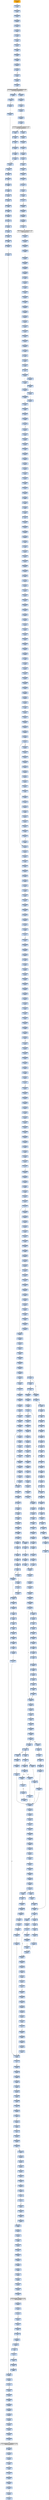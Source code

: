 strict digraph G {
	graph [bgcolor=transparent,
		name=G
	];
	node [color=lightsteelblue,
		fillcolor=lightsteelblue,
		shape=rectangle,
		style=filled
	];
	"0x004aaa7e"	[label="0x004aaa7e
popl"];
	"0x004aaa7f"	[label="0x004aaa7f
movl"];
	"0x004aaa7e" -> "0x004aaa7f"	[color="#000000"];
	"0x004aab6a"	[label="0x004aab6a
movl"];
	"0x004aab6c"	[label="0x004aab6c
pushl"];
	"0x004aab6a" -> "0x004aab6c"	[color="#000000"];
	"0x004aa008"	[label="0x004aa008
jmp"];
	"0x004aa00e"	[label="0x004aa00e
call"];
	"0x004aa008" -> "0x004aa00e"	[color="#000000"];
	"0x004aae90"	[label="0x004aae90
call"];
	"0x004aa9b0"	[label="0x004aa9b0
pushl"];
	"0x004aae90" -> "0x004aa9b0"	[color="#000000"];
	"0x004aa88c"	[label="0x004aa88c
xorl"];
	"0x004aa88e"	[label="0x004aa88e
movl"];
	"0x004aa88c" -> "0x004aa88e"	[color="#000000"];
	"0x004aae29"	[label="0x004aae29
jb"];
	"0x004aae9c"	[label="0x004aae9c
cmpl"];
	"0x004aae29" -> "0x004aae9c"	[color="#000000",
		label=T];
	"0x004aae2b"	[label="0x004aae2b
movl"];
	"0x004aae29" -> "0x004aae2b"	[color="#000000",
		label=F];
	"0x004aab0d"	[label="0x004aab0d
movl"];
	"0x004aab0f"	[label="0x004aab0f
leal"];
	"0x004aab0d" -> "0x004aab0f"	[color="#000000"];
	"0x004aaeb2"	[label="0x004aaeb2
movl"];
	"0x004aaeb5"	[label="0x004aaeb5
movl"];
	"0x004aaeb2" -> "0x004aaeb5"	[color="#000000"];
	"0x004aab76"	[label="0x004aab76
call"];
	"0x004aa7a4"	[label="0x004aa7a4
pushl"];
	"0x004aab76" -> "0x004aa7a4"	[color="#000000"];
	"0x004aa93d"	[label="0x004aa93d
jge"];
	"0x004aa943"	[label="0x004aa943
cmpl"];
	"0x004aa93d" -> "0x004aa943"	[color="#000000",
		label=F];
	"0x004aa806"	[label="0x004aa806
popl"];
	"0x004aa807"	[label="0x004aa807
movl"];
	"0x004aa806" -> "0x004aa807"	[color="#000000"];
	"0x004aaa58"	[label="0x004aaa58
movl"];
	"0x004aaa5a"	[label="0x004aaa5a
movl"];
	"0x004aaa58" -> "0x004aaa5a"	[color="#000000"];
	"0x004aa7ad"	[label="0x004aa7ad
pushl"];
	"0x004aa7ae"	[label="0x004aa7ae
cmpl"];
	"0x004aa7ad" -> "0x004aa7ae"	[color="#000000"];
	"0x004aa7be"	[label="0x004aa7be
movb"];
	"0x004aa7c2"	[label="0x004aa7c2
movl"];
	"0x004aa7be" -> "0x004aa7c2"	[color="#000000"];
	"0x004aae31"	[label="0x004aae31
cmpl"];
	"0x004aae34"	[label="0x004aae34
jb"];
	"0x004aae31" -> "0x004aae34"	[color="#000000"];
	"0x004aaed1"	[label="0x004aaed1
jae"];
	"0x004aaed3"	[label="0x004aaed3
movl"];
	"0x004aaed1" -> "0x004aaed3"	[color="#000000",
		label=F];
	"0x004aaec6"	[label="0x004aaec6
movl"];
	"0x004aaec8"	[label="0x004aaec8
cmpl"];
	"0x004aaec6" -> "0x004aaec8"	[color="#000000"];
	GETMODULEHANDLEA_KERNEL32_DLL	[color=lightgrey,
		fillcolor=lightgrey,
		label="GETMODULEHANDLEA_KERNEL32_DLL
GETMODULEHANDLEA"];
	"0x004aa287"	[label="0x004aa287
testl"];
	GETMODULEHANDLEA_KERNEL32_DLL -> "0x004aa287"	[color="#000000"];
	"0x004aa042"	[label="0x004aa042
movl"];
	GETMODULEHANDLEA_KERNEL32_DLL -> "0x004aa042"	[color="#000000"];
	"0x004aa153"	[label="0x004aa153
popl"];
	"0x004aa154"	[label="0x004aa154
popl"];
	"0x004aa153" -> "0x004aa154"	[color="#000000"];
	"0x004aa189"	[label="0x004aa189
call"];
	VIRTUALFREE_KERNEL32_DLL	[color=lightgrey,
		fillcolor=lightgrey,
		label="VIRTUALFREE_KERNEL32_DLL
VIRTUALFREE"];
	"0x004aa189" -> VIRTUALFREE_KERNEL32_DLL	[color="#000000"];
	"0x004aaf2b"	[label="0x004aaf2b
movl"];
	"0x004aaf31"	[label="0x004aaf31
movl"];
	"0x004aaf2b" -> "0x004aaf31"	[color="#000000"];
	"0x004aaeee"	[label="0x004aaeee
andl"];
	"0x004aaef3"	[label="0x004aaef3
shrl"];
	"0x004aaeee" -> "0x004aaef3"	[color="#000000"];
	"0x004aa8d5"	[label="0x004aa8d5
movl"];
	"0x004aa8d8"	[label="0x004aa8d8
movl"];
	"0x004aa8d5" -> "0x004aa8d8"	[color="#000000"];
	"0x004aae20"	[label="0x004aae20
testb"];
	"0x004aae22"	[label="0x004aae22
movl"];
	"0x004aae20" -> "0x004aae22"	[color="#000000"];
	"0x004aaa27"	[label="0x004aaa27
addl"];
	"0x004aaa2a"	[label="0x004aaa2a
jmp"];
	"0x004aaa27" -> "0x004aaa2a"	[color="#000000"];
	"0x004aaf7e"	[label="0x004aaf7e
movl"];
	"0x004aaf80"	[label="0x004aaf80
popl"];
	"0x004aaf7e" -> "0x004aaf80"	[color="#000000"];
	"0x004aaf4e"	[label="0x004aaf4e
movb"];
	"0x004aaf51"	[label="0x004aaf51
movl"];
	"0x004aaf4e" -> "0x004aaf51"	[color="#000000"];
	"0x004aa71a"	[label="0x004aa71a
jne"];
	"0x004aa726"	[label="0x004aa726
movl"];
	"0x004aa71a" -> "0x004aa726"	[color="#000000",
		label=T];
	"0x004aa92e"	[label="0x004aa92e
cmpl"];
	"0x004aa931"	[label="0x004aa931
movl"];
	"0x004aa92e" -> "0x004aa931"	[color="#000000"];
	"0x004aa87e"	[label="0x004aa87e
movl"];
	"0x004aa882"	[label="0x004aa882
movl"];
	"0x004aa87e" -> "0x004aa882"	[color="#000000"];
	"0x004aa111"	[label="0x004aa111
pushl"];
	"0x004aa112"	[label="0x004aa112
movl"];
	"0x004aa111" -> "0x004aa112"	[color="#000000"];
	"0x004aad32"	[label="0x004aad32
jae"];
	"0x004aad34"	[label="0x004aad34
movl"];
	"0x004aad32" -> "0x004aad34"	[color="#000000",
		label=F];
	"0x004aaccd"	[label="0x004aaccd
movb"];
	"0x004aacd4"	[label="0x004aacd4
movl"];
	"0x004aaccd" -> "0x004aacd4"	[color="#000000"];
	VIRTUALPROTECT_KERNEL32_DLL	[color=lightgrey,
		fillcolor=lightgrey,
		label="VIRTUALPROTECT_KERNEL32_DLL
VIRTUALPROTECT"];
	"0x004aa3ff"	[label="0x004aa3ff
popl"];
	VIRTUALPROTECT_KERNEL32_DLL -> "0x004aa3ff"	[color="#000000"];
	"0x004aae26"	[label="0x004aae26
cmpl"];
	"0x004aae26" -> "0x004aae29"	[color="#000000"];
	"0x004aab74"	[label="0x004aab74
movl"];
	"0x004aab74" -> "0x004aab76"	[color="#000000"];
	"0x004aaf16"	[label="0x004aaf16
movl"];
	"0x004aaf1c"	[label="0x004aaf1c
movl"];
	"0x004aaf16" -> "0x004aaf1c"	[color="#000000"];
	"0x004aaca5"	[label="0x004aaca5
jne"];
	"0x004aacb2"	[label="0x004aacb2
movb"];
	"0x004aaca5" -> "0x004aacb2"	[color="#000000",
		label=T];
	"0x004aa0f7"	[label="0x004aa0f7
pushl"];
	"0x004aa0fa"	[label="0x004aa0fa
pushl"];
	"0x004aa0f7" -> "0x004aa0fa"	[color="#000000"];
	"0x004aabac"	[label="0x004aabac
pushl"];
	"0x004aabad"	[label="0x004aabad
movl"];
	"0x004aabac" -> "0x004aabad"	[color="#000000"];
	"0x004aad36"	[label="0x004aad36
movb"];
	"0x004aad34" -> "0x004aad36"	[color="#000000"];
	"0x004aa9c7"	[label="0x004aa9c7
movl"];
	"0x004aa9c9"	[label="0x004aa9c9
movl"];
	"0x004aa9c7" -> "0x004aa9c9"	[color="#000000"];
	"0x004aa949"	[label="0x004aa949
je"];
	"0x004aa95a"	[label="0x004aa95a
movl"];
	"0x004aa949" -> "0x004aa95a"	[color="#000000",
		label=T];
	"0x004aa39e"	[label="0x004aa39e
call"];
	"0x004aa39e" -> VIRTUALPROTECT_KERNEL32_DLL	[color="#000000"];
	"0x004aaf57"	[label="0x004aaf57
movl"];
	"0x004aaf5b"	[label="0x004aaf5b
addl"];
	"0x004aaf57" -> "0x004aaf5b"	[color="#000000"];
	"0x004aa289"	[label="0x004aa289
jne"];
	"0x004aa287" -> "0x004aa289"	[color="#000000"];
	"0x004aae1f"	[label="0x004aae1f
popl"];
	"0x004aae1f" -> "0x004aae20"	[color="#000000"];
	"0x004aaaf8"	[label="0x004aaaf8
popl"];
	"0x004aaaf9"	[label="0x004aaaf9
addl"];
	"0x004aaaf8" -> "0x004aaaf9"	[color="#000000"];
	"0x004aa169"	[label="0x004aa169
movl"];
	"0x004aa16f"	[label="0x004aa16f
sarl"];
	"0x004aa169" -> "0x004aa16f"	[color="#000000"];
	"0x004aa7d9"	[label="0x004aa7d9
addl"];
	"0x004aa7db"	[label="0x004aa7db
movl"];
	"0x004aa7d9" -> "0x004aa7db"	[color="#000000"];
	"0x004aa1a8"	[label="0x004aa1a8
movl"];
	VIRTUALFREE_KERNEL32_DLL -> "0x004aa1a8"	[color="#000000"];
	"0x004aa056"	[label="0x004aa056
movb"];
	"0x004aa058"	[label="0x004aa058
scasb"];
	"0x004aa056" -> "0x004aa058"	[color="#000000"];
	"0x004aa04d"	[label="0x004aa04d
pushl"];
	"0x004aa04e"	[label="0x004aa04e
pushl"];
	"0x004aa04d" -> "0x004aa04e"	[color="#000000"];
	"0x004aaa83"	[label="0x004aaa83
ret"];
	"0x004aad2d"	[label="0x004aad2d
cmpl"];
	"0x004aaa83" -> "0x004aad2d"	[color="#000000"];
	"0x004aae95"	[label="0x004aae95
addl"];
	"0x004aaa83" -> "0x004aae95"	[color="#000000"];
	"0x004aa7b4"	[label="0x004aa7b4
movl"];
	"0x004aa7b9"	[label="0x004aa7b9
movl"];
	"0x004aa7b4" -> "0x004aa7b9"	[color="#000000"];
	"0x004aa2f0"	[label="0x004aa2f0
popl"];
	"0x004aa2f1"	[label="0x004aa2f1
jne"];
	"0x004aa2f0" -> "0x004aa2f1"	[color="#000000"];
	"0x004aaa05"	[label="0x004aaa05
cmpl"];
	"0x004aaa07"	[label="0x004aaa07
jae"];
	"0x004aaa05" -> "0x004aaa07"	[color="#000000"];
	"0x004aaf83"	[label="0x004aaf83
movb"];
	"0x004aaf85"	[label="0x004aaf85
popl"];
	"0x004aaf83" -> "0x004aaf85"	[color="#000000"];
	"0x004aae36"	[label="0x004aae36
movl"];
	"0x004aae34" -> "0x004aae36"	[color="#000000",
		label=F];
	"0x004aae67"	[label="0x004aae67
movl"];
	"0x004aae34" -> "0x004aae67"	[color="#000000",
		label=T];
	"0x004aaee4"	[label="0x004aaee4
movl"];
	"0x004aaee9"	[label="0x004aaee9
movl"];
	"0x004aaee4" -> "0x004aaee9"	[color="#000000"];
	"0x004aaf86"	[label="0x004aaf86
addl"];
	"0x004aaf89"	[label="0x004aaf89
ret"];
	"0x004aaf86" -> "0x004aaf89"	[color="#000000"];
	"0x004aae9a"	[label="0x004aae9a
jmp"];
	"0x004aaef7"	[label="0x004aaef7
cmpl"];
	"0x004aae9a" -> "0x004aaef7"	[color="#000000"];
	"0x004aa907"	[label="0x004aa907
movw"];
	"0x004aa90a"	[label="0x004aa90a
shrl"];
	"0x004aa907" -> "0x004aa90a"	[color="#000000"];
	"0x004aa2aa"	[label="0x004aa2aa
testl"];
	"0x004aa2ac"	[label="0x004aa2ac
jne"];
	"0x004aa2aa" -> "0x004aa2ac"	[color="#000000"];
	"0x004aaa6c"	[label="0x004aaa6c
subl"];
	"0x004aaa6e"	[label="0x004aaa6e
popl"];
	"0x004aaa6c" -> "0x004aaa6e"	[color="#000000"];
	"0x004aa9a6"	[label="0x004aa9a6
popl"];
	"0x004aa9a7"	[label="0x004aa9a7
addl"];
	"0x004aa9a6" -> "0x004aa9a7"	[color="#000000"];
	"0x004aaa2c"	[label="0x004aaa2c
cmpl"];
	"0x004aaa2f"	[label="0x004aaa2f
jae"];
	"0x004aaa2c" -> "0x004aaa2f"	[color="#000000"];
	"0x004aacda"	[label="0x004aacda
leal"];
	"0x004aacde"	[label="0x004aacde
movl"];
	"0x004aacda" -> "0x004aacde"	[color="#000000"];
	"0x004aa0eb"	[label="0x004aa0eb
addl"];
	"0x004aa0f1"	[label="0x004aa0f1
pushl"];
	"0x004aa0eb" -> "0x004aa0f1"	[color="#000000"];
	"0x004aaa84"	[label="0x004aaa84
pushl"];
	"0x004aaa85"	[label="0x004aaa85
pushl"];
	"0x004aaa84" -> "0x004aaa85"	[color="#000000"];
	"0x004aa83f"	[label="0x004aa83f
pushl"];
	"0x004aa840"	[label="0x004aa840
movl"];
	"0x004aa83f" -> "0x004aa840"	[color="#000000"];
	"0x004aa9b3"	[label="0x004aa9b3
movl"];
	"0x004aa9b5"	[label="0x004aa9b5
pushl"];
	"0x004aa9b3" -> "0x004aa9b5"	[color="#000000"];
	"0x004aa04f"	[label="0x004aa04f
call"];
	GETPROCADDRESS_KERNEL32_DLL	[color=lightgrey,
		fillcolor=lightgrey,
		label="GETPROCADDRESS_KERNEL32_DLL
GETPROCADDRESS"];
	"0x004aa04f" -> GETPROCADDRESS_KERNEL32_DLL	[color="#000000"];
	"0x004aa8a9"	[label="0x004aa8a9
shll"];
	"0x004aa8ab"	[label="0x004aa8ab
addl"];
	"0x004aa8a9" -> "0x004aa8ab"	[color="#000000"];
	"0x004aa8a5"	[label="0x004aa8a5
movl"];
	"0x004aa8a5" -> "0x004aa8a9"	[color="#000000"];
	"0x004aa15f"	[label="0x004aa15f
movl"];
	"0x004aa161"	[label="0x004aa161
movl"];
	"0x004aa15f" -> "0x004aa161"	[color="#000000"];
	"0x004aaea2"	[label="0x004aaea2
movl"];
	"0x004aaea5"	[label="0x004aaea5
movl"];
	"0x004aaea2" -> "0x004aaea5"	[color="#000000"];
	"0x004aa8c1"	[label="0x004aa8c1
movl"];
	"0x004aa8c4"	[label="0x004aa8c4
movl"];
	"0x004aa8c1" -> "0x004aa8c4"	[color="#000000"];
	"0x004aa82c"	[label="0x004aa82c
addl"];
	"0x004aa831"	[label="0x004aa831
ret"];
	"0x004aa82c" -> "0x004aa831"	[color="#000000"];
	"0x004aa406"	[label="0x004aa406
addl"];
	"0x004aa40c"	[label="0x004aa40c
popl"];
	"0x004aa406" -> "0x004aa40c"	[color="#000000"];
	"0x004aa9cc"	[label="0x004aa9cc
movl"];
	"0x004aa9c9" -> "0x004aa9cc"	[color="#000000"];
	"0x004aaf43"	[label="0x004aaf43
movl"];
	"0x004aaf45"	[label="0x004aaf45
jae"];
	"0x004aaf43" -> "0x004aaf45"	[color="#000000"];
	"0x004aaf49"	[label="0x004aaf49
subl"];
	"0x004aaf4b"	[label="0x004aaf4b
incl"];
	"0x004aaf49" -> "0x004aaf4b"	[color="#000000"];
	"0x004aa152"	[label="0x004aa152
popl"];
	"0x004aa152" -> "0x004aa153"	[color="#000000"];
	"0x004aa9db"	[label="0x004aa9db
movl"];
	"0x004aa9de"	[label="0x004aa9de
addl"];
	"0x004aa9db" -> "0x004aa9de"	[color="#000000"];
	"0x004aa163"	[label="0x004aa163
addl"];
	"0x004aa161" -> "0x004aa163"	[color="#000000"];
	"0x004aa014"	[label="0x004aa014
popl"];
	"0x004aa015"	[label="0x004aa015
movl"];
	"0x004aa014" -> "0x004aa015"	[color="#000000"];
	"0x004aaea0"	[label="0x004aaea0
jb"];
	"0x004aae9c" -> "0x004aaea0"	[color="#000000"];
	"0x004aa80f"	[label="0x004aa80f
movl"];
	"0x004aa813"	[label="0x004aa813
movl"];
	"0x004aa80f" -> "0x004aa813"	[color="#000000"];
	"0x004aaa86"	[label="0x004aaa86
pushl"];
	"0x004aaa87"	[label="0x004aaa87
movl"];
	"0x004aaa86" -> "0x004aaa87"	[color="#000000"];
	"0x004aa7a8"	[label="0x004aa7a8
movl"];
	"0x004aa7a8" -> "0x004aa7ad"	[color="#000000"];
	"0x004aae65"	[label="0x004aae65
jae"];
	"0x004aae65" -> "0x004aae67"	[color="#000000",
		label=F];
	"0x004aae39"	[label="0x004aae39
movl"];
	"0x004aae3c"	[label="0x004aae3c
shll"];
	"0x004aae39" -> "0x004aae3c"	[color="#000000"];
	"0x004aa872"	[label="0x004aa872
incl"];
	"0x004aa873"	[label="0x004aa873
cmpl"];
	"0x004aa872" -> "0x004aa873"	[color="#000000"];
	"0x004aa89a"	[label="0x004aa89a
movl"];
	"0x004aa89e"	[label="0x004aa89e
leal"];
	"0x004aa89a" -> "0x004aa89e"	[color="#000000"];
	"0x004aa7a7"	[label="0x004aa7a7
pushl"];
	"0x004aa7a7" -> "0x004aa7a8"	[color="#000000"];
	"0x004aa1c6"	[label="0x004aa1c6
subl"];
	"0x004aa1c8"	[label="0x004aa1c8
je"];
	"0x004aa1c6" -> "0x004aa1c8"	[color="#000000"];
	"0x004aa2ee"	[label="0x004aa2ee
testl"];
	"0x004aa2ee" -> "0x004aa2f0"	[color="#000000"];
	"0x004aab9c"	[label="0x004aab9c
incl"];
	"0x004aab9d"	[label="0x004aab9d
cmpl"];
	"0x004aab9c" -> "0x004aab9d"	[color="#000000"];
	"0x004aa97a"	[label="0x004aa97a
andl"];
	"0x004aa97f"	[label="0x004aa97f
movl"];
	"0x004aa97a" -> "0x004aa97f"	[color="#000000"];
	"0x004aab0c"	[label="0x004aab0c
pushl"];
	"0x004aab0c" -> "0x004aab0d"	[color="#000000"];
	"0x004aa7ee"	[label="0x004aa7ee
movl"];
	"0x004aa7f2"	[label="0x004aa7f2
subl"];
	"0x004aa7ee" -> "0x004aa7f2"	[color="#000000"];
	"0x004aa935"	[label="0x004aa935
movl"];
	"0x004aa931" -> "0x004aa935"	[color="#000000"];
	"0x004aa01a"	[label="0x004aa01a
addl"];
	"0x004aa015" -> "0x004aa01a"	[color="#000000"];
	"0x004aa367"	[label="0x004aa367
addl"];
	"0x004aa36e"	[label="0x004aa36e
jmp"];
	"0x004aa367" -> "0x004aa36e"	[color="#000000"];
	"0x004aa994"	[label="0x004aa994
movl"];
	"0x004aa996"	[label="0x004aa996
movl"];
	"0x004aa994" -> "0x004aa996"	[color="#000000"];
	"0x004aa7a5"	[label="0x004aa7a5
movl"];
	"0x004aa7a4" -> "0x004aa7a5"	[color="#000000"];
	"0x004aae78"	[label="0x004aae78
movl"];
	"0x004aae7d"	[label="0x004aae7d
movl"];
	"0x004aae78" -> "0x004aae7d"	[color="#000000"];
	"0x004aa904"	[label="0x004aa904
shll"];
	"0x004aa904" -> "0x004aa907"	[color="#000000"];
	"0x004aa0b2"	[label="0x004aa0b2
pushl"];
	"0x004aa0b7"	[label="0x004aa0b7
pushl"];
	"0x004aa0b2" -> "0x004aa0b7"	[color="#000000"];
	"0x004aa7ce"	[label="0x004aa7ce
andl"];
	"0x004aa7d4"	[label="0x004aa7d4
orl"];
	"0x004aa7ce" -> "0x004aa7d4"	[color="#000000"];
	"0x004aa095"	[label="0x004aa095
je"];
	"0x004aa0a1"	[label="0x004aa0a1
leal"];
	"0x004aa095" -> "0x004aa0a1"	[color="#000000",
		label=T];
	"0x004aa9e1"	[label="0x004aa9e1
movl"];
	"0x004aa9de" -> "0x004aa9e1"	[color="#000000"];
	"0x004aaecb"	[label="0x004aaecb
movl"];
	"0x004aaece"	[label="0x004aaece
movl"];
	"0x004aaecb" -> "0x004aaece"	[color="#000000"];
	"0x004aacea"	[label="0x004aacea
popl"];
	"0x004aaceb"	[label="0x004aaceb
addl"];
	"0x004aacea" -> "0x004aaceb"	[color="#000000"];
	"0x004aaa44"	[label="0x004aaa44
cmpl"];
	"0x004aaa47"	[label="0x004aaa47
jae"];
	"0x004aaa44" -> "0x004aaa47"	[color="#000000"];
	"0x004aab59"	[label="0x004aab59
stosb"];
	"0x004aab5a"	[label="0x004aab5a
call"];
	"0x004aab59" -> "0x004aab5a"	[color="#000000"];
	"0x004aa176"	[label="0x004aa176
andl"];
	"0x004aa179"	[label="0x004aa179
repz"];
	"0x004aa176" -> "0x004aa179"	[color="#000000"];
	"0x004aaab5"	[label="0x004aaab5
movl"];
	"0x004aaab9"	[label="0x004aaab9
leal"];
	"0x004aaab5" -> "0x004aaab9"	[color="#000000"];
	"0x004aaeae"	[label="0x004aaeae
movb"];
	"0x004aaeae" -> "0x004aaeb2"	[color="#000000"];
	"0x004aaa75"	[label="0x004aaa75
addl"];
	"0x004aaa77"	[label="0x004aaa77
movl"];
	"0x004aaa75" -> "0x004aaa77"	[color="#000000"];
	"0x004aa7de"	[label="0x004aa7de
movl"];
	"0x004aa7db" -> "0x004aa7de"	[color="#000000"];
	"0x004aace5"	[label="0x004aace5
popl"];
	"0x004aace6"	[label="0x004aace6
popl"];
	"0x004aace5" -> "0x004aace6"	[color="#000000"];
	"0x004aaa2a" -> "0x004aaa58"	[color="#000000"];
	"0x004aab06"	[label="0x004aab06
movl"];
	"0x004aab08"	[label="0x004aab08
movl"];
	"0x004aab06" -> "0x004aab08"	[color="#000000"];
	"0x004aa885"	[label="0x004aa885
movl"];
	"0x004aa882" -> "0x004aa885"	[color="#000000"];
	"0x004aa375"	[label="0x004aa375
movl"];
	"0x004aa378"	[label="0x004aa378
movl"];
	"0x004aa375" -> "0x004aa378"	[color="#000000"];
	"0x004aa7e5"	[label="0x004aa7e5
jae"];
	"0x004aa7e7"	[label="0x004aa7e7
popl"];
	"0x004aa7e5" -> "0x004aa7e7"	[color="#000000",
		label=F];
	"0x004aab08" -> "0x004aab0c"	[color="#000000"];
	"0x004aa10e"	[label="0x004aa10e
pushl"];
	"0x004aa10f"	[label="0x004aa10f
pushl"];
	"0x004aa10e" -> "0x004aa10f"	[color="#000000"];
	"0x004aaab3"	[label="0x004aaab3
jb"];
	"0x004aaab3" -> "0x004aaab5"	[color="#000000",
		label=F];
	"0x004aa298"	[label="0x004aa298
movl"];
	"0x004aa2a2"	[label="0x004aa2a2
movl"];
	"0x004aa298" -> "0x004aa2a2"	[color="#000000"];
	"0x004aabb4"	[label="0x004aabb4
testb"];
	"0x004aabb6"	[label="0x004aabb6
jne"];
	"0x004aabb4" -> "0x004aabb6"	[color="#000000"];
	"0x004aa251"	[label="0x004aa251
je"];
	"0x004aa264"	[label="0x004aa264
movl"];
	"0x004aa251" -> "0x004aa264"	[color="#000000",
		label=T];
	"0x004aa0fc"	[label="0x004aa0fc
call"];
	"0x004aa6c8"	[label="0x004aa6c8
movl"];
	"0x004aa0fc" -> "0x004aa6c8"	[color="#000000"];
	"0x004aa249"	[label="0x004aa249
movl"];
	"0x004aa24f"	[label="0x004aa24f
orl"];
	"0x004aa249" -> "0x004aa24f"	[color="#000000"];
	"0x004aaf7a"	[label="0x004aaf7a
movl"];
	"0x004aaf7a" -> "0x004aaf7e"	[color="#000000"];
	"0x004aa01c"	[label="0x004aa01c
subl"];
	"0x004aa01a" -> "0x004aa01c"	[color="#000000"];
	"0x004aa7d6"	[label="0x004aa7d6
movl"];
	"0x004aa7d6" -> "0x004aa7d9"	[color="#000000"];
	"0x004aaf47"	[label="0x004aaf47
movl"];
	"0x004aaf47" -> "0x004aaf49"	[color="#000000"];
	"0x004aa986"	[label="0x004aa986
xorl"];
	"0x004aa988"	[label="0x004aa988
movb"];
	"0x004aa986" -> "0x004aa988"	[color="#000000"];
	"0x004aa6dc"	[label="0x004aa6dc
movl"];
	"0x004aa6e3"	[label="0x004aa6e3
movl"];
	"0x004aa6dc" -> "0x004aa6e3"	[color="#000000"];
	"0x004aa181"	[label="0x004aa181
pushl"];
	"0x004aa183"	[label="0x004aa183
pushl"];
	"0x004aa181" -> "0x004aa183"	[color="#000000"];
	"0x004aa9b1"	[label="0x004aa9b1
pushl"];
	"0x004aa9b0" -> "0x004aa9b1"	[color="#000000"];
	"0x004aa9ad"	[label="0x004aa9ad
ret"];
	"0x004aa9a7" -> "0x004aa9ad"	[color="#000000"];
	"0x004aab49"	[label="0x004aab49
movl"];
	"0x004aab4f"	[label="0x004aab4f
movl"];
	"0x004aab49" -> "0x004aab4f"	[color="#000000"];
	"0x004aab55"	[label="0x004aab55
repz"];
	"0x004aab57"	[label="0x004aab57
movl"];
	"0x004aab55" -> "0x004aab57"	[color="#000000"];
	"0x004aab6d"	[label="0x004aab6d
pushl"];
	"0x004aab6e"	[label="0x004aab6e
leal"];
	"0x004aab6d" -> "0x004aab6e"	[color="#000000"];
	"0x004aa823"	[label="0x004aa823
leal"];
	"0x004aa826"	[label="0x004aa826
movl"];
	"0x004aa823" -> "0x004aa826"	[color="#000000"];
	"0x004aa7fb"	[label="0x004aa7fb
subl"];
	"0x004aa7fd"	[label="0x004aa7fd
andl"];
	"0x004aa7fb" -> "0x004aa7fd"	[color="#000000"];
	"0x004aaa7d"	[label="0x004aaa7d
popl"];
	"0x004aaa77" -> "0x004aaa7d"	[color="#000000"];
	"0x004aaa6f"	[label="0x004aaa6f
shrl"];
	"0x004aaa6e" -> "0x004aaa6f"	[color="#000000"];
	"0x004aa0aa"	[label="0x004aa0aa
je"];
	"0x004aa0b0"	[label="0x004aa0b0
pushl"];
	"0x004aa0aa" -> "0x004aa0b0"	[color="#000000",
		label=F];
	"0x004aa9a2"	[label="0x004aa9a2
popl"];
	"0x004aa9a3"	[label="0x004aa9a3
popl"];
	"0x004aa9a2" -> "0x004aa9a3"	[color="#000000"];
	"0x004aaefa"	[label="0x004aaefa
jae"];
	"0x004aaef7" -> "0x004aaefa"	[color="#000000"];
	"0x004aa1b0"	[label="0x004aa1b0
je"];
	"0x004aa1ba"	[label="0x004aa1ba
movl"];
	"0x004aa1b0" -> "0x004aa1ba"	[color="#000000",
		label=T];
	"0x004aa8f8"	[label="0x004aa8f8
movb"];
	"0x004aa8fa"	[label="0x004aa8fa
movl"];
	"0x004aa8f8" -> "0x004aa8fa"	[color="#000000"];
	"0x004aa9be"	[label="0x004aa9be
movl"];
	"0x004aa9c0"	[label="0x004aa9c0
movb"];
	"0x004aa9be" -> "0x004aa9c0"	[color="#000000"];
	"0x004aa114"	[label="0x004aa114
subl"];
	"0x004aa112" -> "0x004aa114"	[color="#000000"];
	"0x004aa2bb"	[label="0x004aa2bb
movl"];
	"0x004aa2be"	[label="0x004aa2be
addl"];
	"0x004aa2bb" -> "0x004aa2be"	[color="#000000"];
	"0x004aa398"	[label="0x004aa398
pushl"];
	"0x004aa39a"	[label="0x004aa39a
pushl"];
	"0x004aa398" -> "0x004aa39a"	[color="#000000"];
	"0x004aa8f6"	[label="0x004aa8f6
movl"];
	"0x004aa8f6" -> "0x004aa8f8"	[color="#000000"];
	"0x004aa00c"	[label="0x004aa00c
pushl"];
	"0x004aa00d"	[label="0x004aa00d
ret"];
	"0x004aa00c" -> "0x004aa00d"	[color="#000000"];
	"0x004aaa20"	[label="0x004aaa20
jae"];
	"0x004aaa20" -> "0x004aaa2c"	[color="#000000",
		label=T];
	"0x004aaa22"	[label="0x004aaa22
cmpl"];
	"0x004aaa20" -> "0x004aaa22"	[color="#000000",
		label=F];
	"0x004aaa9b"	[label="0x004aaa9b
movb"];
	"0x004aaaa2"	[label="0x004aaaa2
popl"];
	"0x004aaa9b" -> "0x004aaaa2"	[color="#000000"];
	"0x004aaa71"	[label="0x004aaa71
movl"];
	"0x004aaa71" -> "0x004aaa75"	[color="#000000"];
	"0x004aa2b9"	[label="0x004aa2b9
movl"];
	"0x004aa2b9" -> "0x004aa2bb"	[color="#000000"];
	"0x004aabc3"	[label="0x004aabc3
xorl"];
	"0x004aabb6" -> "0x004aabc3"	[color="#000000",
		label=T];
	"0x004aa9ec"	[label="0x004aa9ec
jae"];
	"0x004aa9ee"	[label="0x004aa9ee
movl"];
	"0x004aa9ec" -> "0x004aa9ee"	[color="#000000",
		label=F];
	"0x004aaeec"	[label="0x004aaeec
subl"];
	"0x004aaeec" -> "0x004aaeee"	[color="#000000"];
	"0x004aa6cc"	[label="0x004aa6cc
subl"];
	"0x004aa6c8" -> "0x004aa6cc"	[color="#000000"];
	"0x004aacc6"	[label="0x004aacc6
cmpl"];
	"0x004aacc9"	[label="0x004aacc9
jb"];
	"0x004aacc6" -> "0x004aacc9"	[color="#000000"];
	"0x004aae97"	[label="0x004aae97
leal"];
	"0x004aae97" -> "0x004aae9a"	[color="#000000"];
	"0x004aaf53"	[label="0x004aaf53
cmpl"];
	"0x004aaf55"	[label="0x004aaf55
jb"];
	"0x004aaf53" -> "0x004aaf55"	[color="#000000"];
	"0x004aa83c"	[label="0x004aa83c
pushl"];
	"0x004aa83d"	[label="0x004aa83d
movl"];
	"0x004aa83c" -> "0x004aa83d"	[color="#000000"];
	"0x004aa993"	[label="0x004aa993
incl"];
	"0x004aa993" -> "0x004aa994"	[color="#000000"];
	"0x004aa174"	[label="0x004aa174
movl"];
	"0x004aa174" -> "0x004aa176"	[color="#000000"];
	"0x004aab02"	[label="0x004aab02
movl"];
	"0x004aab02" -> "0x004aab06"	[color="#000000"];
	"0x004aa918"	[label="0x004aa918
repz"];
	"0x004aa91a"	[label="0x004aa91a
movl"];
	"0x004aa918" -> "0x004aa91a"	[color="#000000"];
	"0x004aa7a5" -> "0x004aa7a7"	[color="#000000"];
	"0x004aa2b1"	[label="0x004aa2b1
addl"];
	"0x004aa2ac" -> "0x004aa2b1"	[color="#000000",
		label=T];
	"0x004aa2c0"	[label="0x004aa2c0
addl"];
	"0x004aa2c6"	[label="0x004aa2c6
testl"];
	"0x004aa2c0" -> "0x004aa2c6"	[color="#000000"];
	"0x004aaba0"	[label="0x004aaba0
jb"];
	"0x004aaba2"	[label="0x004aaba2
leal"];
	"0x004aaba0" -> "0x004aaba2"	[color="#000000",
		label=F];
	"0x004aaa95"	[label="0x004aaa95
pushl"];
	"0x004aaa96"	[label="0x004aaa96
call"];
	"0x004aaa95" -> "0x004aaa96"	[color="#000000"];
	"0x004aaf51" -> "0x004aaf53"	[color="#000000"];
	"0x004aae49"	[label="0x004aae49
movl"];
	"0x004aae4c"	[label="0x004aae4c
movl"];
	"0x004aae49" -> "0x004aae4c"	[color="#000000"];
	"0x004aa92a"	[label="0x004aa92a
decl"];
	"0x004aa92b"	[label="0x004aa92b
addl"];
	"0x004aa92a" -> "0x004aa92b"	[color="#000000"];
	"0x004aa17c"	[label="0x004aa17c
pushl"];
	"0x004aa17c" -> "0x004aa181"	[color="#000000"];
	"0x004aaeab"	[label="0x004aaeab
movb"];
	"0x004aaead"	[label="0x004aaead
incl"];
	"0x004aaeab" -> "0x004aaead"	[color="#000000"];
	"0x004aa00b"	[label="0x004aa00b
incl"];
	"0x004aa00b" -> "0x004aa00c"	[color="#000000"];
	"0x004aa9b6"	[label="0x004aa9b6
movl"];
	"0x004aa9b5" -> "0x004aa9b6"	[color="#000000"];
	"0x004aaabd"	[label="0x004aaabd
pushl"];
	"0x004aaac2"	[label="0x004aaac2
call"];
	"0x004aaabd" -> "0x004aaac2"	[color="#000000"];
	"0x004aa172"	[label="0x004aa172
repz"];
	"0x004aa172" -> "0x004aa174"	[color="#000000"];
	"0x004aa04e" -> "0x004aa04f"	[color="#000000"];
	"0x004aabc5"	[label="0x004aabc5
movl"];
	"0x004aabc7"	[label="0x004aabc7
call"];
	"0x004aabc5" -> "0x004aabc7"	[color="#000000"];
	"0x004aab43"	[label="0x004aab43
movl"];
	"0x004aab43" -> "0x004aab49"	[color="#000000"];
	"0x004aae8a"	[label="0x004aae8a
leal"];
	"0x004aae8a" -> "0x004aae90"	[color="#000000"];
	"0x004aa90d"	[label="0x004aa90d
repz"];
	"0x004aa90f"	[label="0x004aa90f
movl"];
	"0x004aa90d" -> "0x004aa90f"	[color="#000000"];
	"0x004aa98f"	[label="0x004aa98f
leal"];
	"0x004aa98f" -> "0x004aa993"	[color="#000000"];
	"0x004aa9a1"	[label="0x004aa9a1
popl"];
	"0x004aa9a1" -> "0x004aa9a2"	[color="#000000"];
	"0x004aa9a4"	[label="0x004aa9a4
movb"];
	"0x004aa9a4" -> "0x004aa9a6"	[color="#000000"];
	"0x004aa802"	[label="0x004aa802
shrl"];
	"0x004aa7fd" -> "0x004aa802"	[color="#000000"];
	"0x004aaaf7"	[label="0x004aaaf7
popl"];
	"0x004aaaf7" -> "0x004aaaf8"	[color="#000000"];
	"0x004aa81d"	[label="0x004aa81d
movl"];
	"0x004aa81d" -> "0x004aa823"	[color="#000000"];
	"0x004aa92b" -> "0x004aa92e"	[color="#000000"];
	"0x004aaf22"	[label="0x004aaf22
leal"];
	"0x004aaf1c" -> "0x004aaf22"	[color="#000000"];
	"0x004aaa89"	[label="0x004aaa89
xorl"];
	"0x004aaa8b"	[label="0x004aaa8b
xorl"];
	"0x004aaa89" -> "0x004aaa8b"	[color="#000000"];
	"0x004aa425"	[label="0x004aa425
ret"];
	"0x004aaf07"	[label="0x004aaf07
movl"];
	"0x004aaf0d"	[label="0x004aaf0d
movl"];
	"0x004aaf07" -> "0x004aaf0d"	[color="#000000"];
	"0x004aa269"	[label="0x004aa269
movl"];
	"0x004aa264" -> "0x004aa269"	[color="#000000"];
	"0x004aa983"	[label="0x004aa983
movl"];
	"0x004aa97f" -> "0x004aa983"	[color="#000000"];
	"0x004aacf1"	[label="0x004aacf1
ret"];
	"0x004aaceb" -> "0x004aacf1"	[color="#000000"];
	"0x004aa292"	[label="0x004aa292
movl"];
	"0x004aa289" -> "0x004aa292"	[color="#000000",
		label=T];
	"0x004aabaf"	[label="0x004aabaf
call"];
	"0x004aabad" -> "0x004aabaf"	[color="#000000"];
	"0x004aaaf1"	[label="0x004aaaf1
movl"];
	"0x004aa831" -> "0x004aaaf1"	[color="#000000"];
	"0x004aa8ad"	[label="0x004aa8ad
cmpl"];
	"0x004aa8b3"	[label="0x004aa8b3
movl"];
	"0x004aa8ad" -> "0x004aa8b3"	[color="#000000"];
	"0x004aa718"	[label="0x004aa718
testb"];
	"0x004aaf89" -> "0x004aa718"	[color="#000000"];
	"0x004aa0bc"	[label="0x004aa0bc
pushl"];
	"0x004aa0be"	[label="0x004aa0be
call"];
	"0x004aa0bc" -> "0x004aa0be"	[color="#000000"];
	"0x004aa37e"	[label="0x004aa37e
movl"];
	"0x004aa384"	[label="0x004aa384
jmp"];
	"0x004aa37e" -> "0x004aa384"	[color="#000000"];
	"0x004aa8cf"	[label="0x004aa8cf
movl"];
	"0x004aa8d3"	[label="0x004aa8d3
jl"];
	"0x004aa8cf" -> "0x004aa8d3"	[color="#000000"];
	"0x004aa8fe"	[label="0x004aa8fe
movl"];
	"0x004aa8fa" -> "0x004aa8fe"	[color="#000000"];
	"0x004aab12"	[label="0x004aab12
movl"];
	"0x004aab0f" -> "0x004aab12"	[color="#000000"];
	"0x004aa8f4"	[label="0x004aa8f4
movb"];
	"0x004aa8f4" -> "0x004aa8f6"	[color="#000000"];
	"0x004aa7c7"	[label="0x004aa7c7
movl"];
	"0x004aa7cb"	[label="0x004aa7cb
shll"];
	"0x004aa7c7" -> "0x004aa7cb"	[color="#000000"];
	"0x004aaccb"	[label="0x004aaccb
jmp"];
	"0x004aacc9" -> "0x004aaccb"	[color="#000000",
		label=F];
	"0x004aa7e0"	[label="0x004aa7e0
movl"];
	"0x004aa7e3"	[label="0x004aa7e3
cmpl"];
	"0x004aa7e0" -> "0x004aa7e3"	[color="#000000"];
	"0x004aa0e2"	[label="0x004aa0e2
movl"];
	"0x004aa0e8"	[label="0x004aa0e8
pushl"];
	"0x004aa0e2" -> "0x004aa0e8"	[color="#000000"];
	"0x004aab71"	[label="0x004aab71
pushl"];
	"0x004aab72"	[label="0x004aab72
pushl"];
	"0x004aab71" -> "0x004aab72"	[color="#000000"];
	"0x004aaf55" -> "0x004aaf57"	[color="#000000",
		label=F];
	"0x004aa8b7"	[label="0x004aa8b7
ja"];
	"0x004aa8bd"	[label="0x004aa8bd
movl"];
	"0x004aa8b7" -> "0x004aa8bd"	[color="#000000",
		label=F];
	"0x004aa151"	[label="0x004aa151
popl"];
	"0x004aa151" -> "0x004aa152"	[color="#000000"];
	"0x004aa03c"	[label="0x004aa03c
call"];
	"0x004aa03c" -> GETMODULEHANDLEA_KERNEL32_DLL	[color="#000000"];
	"0x004aa83a"	[label="0x004aa83a
pushl"];
	"0x004aa83b"	[label="0x004aa83b
pushl"];
	"0x004aa83a" -> "0x004aa83b"	[color="#000000"];
	"0x004aa99c"	[label="0x004aa99c
incl"];
	"0x004aa996" -> "0x004aa99c"	[color="#000000"];
	"0x004aaef5"	[label="0x004aaef5
addl"];
	"0x004aaef3" -> "0x004aaef5"	[color="#000000"];
	"0x004aaabc"	[label="0x004aaabc
pushl"];
	"0x004aaab9" -> "0x004aaabc"	[color="#000000"];
	"0x004aa8b3" -> "0x004aa8b7"	[color="#000000"];
	"0x004aa7b1"	[label="0x004aa7b1
jb"];
	"0x004aa7b3"	[label="0x004aa7b3
pushl"];
	"0x004aa7b1" -> "0x004aa7b3"	[color="#000000",
		label=F];
	"0x004aa7e8"	[label="0x004aa7e8
movl"];
	"0x004aa7b1" -> "0x004aa7e8"	[color="#000000",
		label=T];
	"0x004aae5c"	[label="0x004aae5c
cmpl"];
	"0x004aae5f"	[label="0x004aae5f
movl"];
	"0x004aae5c" -> "0x004aae5f"	[color="#000000"];
	"0x004aaf3e"	[label="0x004aaf3e
leal"];
	"0x004aaf41"	[label="0x004aaf41
cmpl"];
	"0x004aaf3e" -> "0x004aaf41"	[color="#000000"];
	"0x004aaa16"	[label="0x004aaa16
movb"];
	"0x004aaa19"	[label="0x004aaa19
movl"];
	"0x004aaa16" -> "0x004aaa19"	[color="#000000"];
	"0x004aa2a8"	[label="0x004aa2a8
movl"];
	"0x004aa2a2" -> "0x004aa2a8"	[color="#000000"];
	"0x004aa0fb"	[label="0x004aa0fb
pushl"];
	"0x004aa0fa" -> "0x004aa0fb"	[color="#000000"];
	"0x004aae80"	[label="0x004aae80
subl"];
	"0x004aae82"	[label="0x004aae82
andl"];
	"0x004aae80" -> "0x004aae82"	[color="#000000"];
	"0x004aa11f"	[label="0x004aa11f
orl"];
	"0x004aa121"	[label="0x004aa121
je"];
	"0x004aa11f" -> "0x004aa121"	[color="#000000"];
	"0x004aa05f"	[label="0x004aa05f
leal"];
	"0x004aa062"	[label="0x004aa062
jmp"];
	"0x004aa05f" -> "0x004aa062"	[color="#000000"];
	"0x004aa155"	[label="0x004aa155
jmp"];
	"0x004aa155" -> "0x004aa15f"	[color="#000000"];
	"0x004aaaff"	[label="0x004aaaff
ret"];
	"0x004aaaff" -> "0x004aa6dc"	[color="#000000"];
	"0x004aa110"	[label="0x004aa110
pushl"];
	"0x004aa10f" -> "0x004aa110"	[color="#000000"];
	"0x004aa817"	[label="0x004aa817
movl"];
	"0x004aa813" -> "0x004aa817"	[color="#000000"];
	"0x004aa6d2"	[label="0x004aa6d2
leal"];
	"0x004aa6d6"	[label="0x004aa6d6
pushl"];
	"0x004aa6d2" -> "0x004aa6d6"	[color="#000000"];
	"0x004aa163" -> "0x004aa169"	[color="#000000"];
	"0x004aaf14"	[label="0x004aaf14
jmp"];
	"0x004aaf14" -> "0x004aaf31"	[color="#000000"];
	"0x004aae7d" -> "0x004aae80"	[color="#000000"];
	"0x004aa99d"	[label="0x004aa99d
cmpl"];
	"0x004aa99c" -> "0x004aa99d"	[color="#000000"];
	"0x004aae24"	[label="0x004aae24
je"];
	"0x004aae24" -> "0x004aae26"	[color="#000000",
		label=F];
	"0x004aae24" -> "0x004aae9c"	[color="#000000",
		label=T];
	"0x004aaf39"	[label="0x004aaf39
movl"];
	"0x004aaf3d"	[label="0x004aaf3d
incl"];
	"0x004aaf39" -> "0x004aaf3d"	[color="#000000"];
	"0x004aaf81"	[label="0x004aaf81
popl"];
	"0x004aaf82"	[label="0x004aaf82
popl"];
	"0x004aaf81" -> "0x004aaf82"	[color="#000000"];
	"0x004aa2b3"	[label="0x004aa2b3
addl"];
	"0x004aa2b3" -> "0x004aa2b9"	[color="#000000"];
	"0x004aa39d"	[label="0x004aa39d
pushl"];
	"0x004aa39d" -> "0x004aa39e"	[color="#000000"];
	"0x004aae2e"	[label="0x004aae2e
leal"];
	"0x004aae2e" -> "0x004aae31"	[color="#000000"];
	"0x004aa2be" -> "0x004aa2c0"	[color="#000000"];
	"0x004aa154" -> "0x004aa155"	[color="#000000"];
	"0x004aaa38"	[label="0x004aaa38
cmpl"];
	"0x004aaa3b"	[label="0x004aaa3b
jae"];
	"0x004aaa38" -> "0x004aaa3b"	[color="#000000"];
	"0x004aa7bd"	[label="0x004aa7bd
incl"];
	"0x004aa7bd" -> "0x004aa7be"	[color="#000000"];
	"0x004aa8eb"	[label="0x004aa8eb
andl"];
	"0x004aa8f0"	[label="0x004aa8f0
subl"];
	"0x004aa8eb" -> "0x004aa8f0"	[color="#000000"];
	"0x004aaea8"	[label="0x004aaea8
shll"];
	"0x004aaea5" -> "0x004aaea8"	[color="#000000"];
	"0x004aaa31"	[label="0x004aaa31
movl"];
	"0x004aaa36"	[label="0x004aaa36
jmp"];
	"0x004aaa31" -> "0x004aaa36"	[color="#000000"];
	"0x004aaba8"	[label="0x004aaba8
leal"];
	"0x004aaba8" -> "0x004aabac"	[color="#000000"];
	"0x004aaa5f"	[label="0x004aaa5f
movl"];
	"0x004aaa62"	[label="0x004aaa62
movl"];
	"0x004aaa5f" -> "0x004aaa62"	[color="#000000"];
	"0x004aa9c3"	[label="0x004aa9c3
movb"];
	"0x004aa9c3" -> "0x004aa9c7"	[color="#000000"];
	"0x004aa2a8" -> "0x004aa2aa"	[color="#000000"];
	"0x004aae58"	[label="0x004aae58
orl"];
	"0x004aae5a"	[label="0x004aae5a
movl"];
	"0x004aae58" -> "0x004aae5a"	[color="#000000"];
	"0x004aa869"	[label="0x004aa869
movl"];
	"0x004aa86d"	[label="0x004aa86d
leal"];
	"0x004aa869" -> "0x004aa86d"	[color="#000000"];
	"0x004aaf5d"	[label="0x004aaf5d
movl"];
	"0x004aaf61"	[label="0x004aaf61
movl"];
	"0x004aaf5d" -> "0x004aaf61"	[color="#000000"];
	"0x004aaf25"	[label="0x004aaf25
movl"];
	"0x004aaf25" -> "0x004aaf2b"	[color="#000000"];
	"0x004aa373"	[label="0x004aa373
movl"];
	"0x004aa373" -> "0x004aa375"	[color="#000000"];
	"0x004aaa85" -> "0x004aaa86"	[color="#000000"];
	"0x004aaea8" -> "0x004aaeab"	[color="#000000"];
	"0x004aaec8" -> "0x004aaecb"	[color="#000000"];
	"0x004aa866"	[label="0x004aa866
movb"];
	"0x004aa866" -> "0x004aa869"	[color="#000000"];
	"0x004aad3a"	[label="0x004aad3a
incl"];
	"0x004aad3b"	[label="0x004aad3b
incl"];
	"0x004aad3a" -> "0x004aad3b"	[color="#000000"];
	"0x004aa911"	[label="0x004aa911
movl"];
	"0x004aa915"	[label="0x004aa915
andl"];
	"0x004aa911" -> "0x004aa915"	[color="#000000"];
	"0x004aa892"	[label="0x004aa892
movl"];
	"0x004aa88e" -> "0x004aa892"	[color="#000000"];
	"0x004aa400"	[label="0x004aa400
movl"];
	"0x004aa3ff" -> "0x004aa400"	[color="#000000"];
	"0x004aa7b3" -> "0x004aa7b4"	[color="#000000"];
	"0x004aace7"	[label="0x004aace7
popl"];
	"0x004aace6" -> "0x004aace7"	[color="#000000"];
	"0x004aa853"	[label="0x004aa853
repz"];
	"0x004aa855"	[label="0x004aa855
movl"];
	"0x004aa853" -> "0x004aa855"	[color="#000000"];
	"0x004aa6eb"	[label="0x004aa6eb
pushl"];
	"0x004aa6ec"	[label="0x004aa6ec
leal"];
	"0x004aa6eb" -> "0x004aa6ec"	[color="#000000"];
	"0x004aab37"	[label="0x004aab37
movl"];
	"0x004aab3d"	[label="0x004aab3d
movl"];
	"0x004aab37" -> "0x004aab3d"	[color="#000000"];
	"0x004aaaad"	[label="0x004aaaad
addl"];
	"0x004aaaaf"	[label="0x004aaaaf
incl"];
	"0x004aaaad" -> "0x004aaaaf"	[color="#000000"];
	"0x004aa8e0"	[label="0x004aa8e0
movl"];
	"0x004aa8e6"	[label="0x004aa8e6
shrl"];
	"0x004aa8e0" -> "0x004aa8e6"	[color="#000000"];
	"0x004aaa42"	[label="0x004aaa42
jmp"];
	"0x004aaa42" -> "0x004aaa58"	[color="#000000"];
	"0x004aa80a"	[label="0x004aa80a
popl"];
	"0x004aa807" -> "0x004aa80a"	[color="#000000"];
	"0x004aa943" -> "0x004aa949"	[color="#000000"];
	"0x004aa915" -> "0x004aa918"	[color="#000000"];
	"0x004aa36e" -> "0x004aa2a2"	[color="#000000"];
	"0x004aa1ae"	[label="0x004aa1ae
orl"];
	"0x004aa1ae" -> "0x004aa1b0"	[color="#000000"];
	"0x004aa99f"	[label="0x004aa99f
jb"];
	"0x004aa99d" -> "0x004aa99f"	[color="#000000"];
	"0x004aa804"	[label="0x004aa804
addl"];
	"0x004aa804" -> "0x004aa806"	[color="#000000"];
	"0x004aa888"	[label="0x004aa888
movl"];
	"0x004aa888" -> "0x004aa88c"	[color="#000000"];
	"0x004aa960"	[label="0x004aa960
xorl"];
	"0x004aa962"	[label="0x004aa962
testl"];
	"0x004aa960" -> "0x004aa962"	[color="#000000"];
	"0x004aa271"	[label="0x004aa271
movl"];
	"0x004aa274"	[label="0x004aa274
testl"];
	"0x004aa271" -> "0x004aa274"	[color="#000000"];
	"0x004aaebc"	[label="0x004aaebc
andl"];
	"0x004aaec1"	[label="0x004aaec1
addl"];
	"0x004aaebc" -> "0x004aaec1"	[color="#000000"];
	"0x004aa6f0"	[label="0x004aa6f0
call"];
	"0x004aa6ec" -> "0x004aa6f0"	[color="#000000"];
	"0x004aa9a3" -> "0x004aa9a4"	[color="#000000"];
	"0x004aa37b"	[label="0x004aa37b
addl"];
	"0x004aa37b" -> "0x004aa37e"	[color="#000000"];
	"0x004aacb9"	[label="0x004aacb9
xorl"];
	"0x004aacbb"	[label="0x004aacbb
cmpb"];
	"0x004aacb9" -> "0x004aacbb"	[color="#000000"];
	"0x004aaf6c"	[label="0x004aaf6c
testb"];
	"0x004aacf1" -> "0x004aaf6c"	[color="#000000"];
	"0x004aa922"	[label="0x004aa922
movl"];
	"0x004aa926"	[label="0x004aa926
addl"];
	"0x004aa922" -> "0x004aa926"	[color="#000000"];
	"0x004aa8f2"	[label="0x004aa8f2
addl"];
	"0x004aa8f0" -> "0x004aa8f2"	[color="#000000"];
	"0x004aa964"	[label="0x004aa964
jbe"];
	"0x004aa962" -> "0x004aa964"	[color="#000000"];
	"0x004aa892" -> "0x004aa89a"	[color="#000000"];
	"0x004aab4f" -> "0x004aab55"	[color="#000000"];
	"0x004aaa00"	[label="0x004aaa00
andl"];
	"0x004aaa00" -> "0x004aaa05"	[color="#000000"];
	"0x004aa04a"	[label="0x004aa04a
leal"];
	"0x004aa04a" -> "0x004aa04d"	[color="#000000"];
	"0x004aaf45" -> "0x004aaf47"	[color="#000000",
		label=F];
	"0x004aa117"	[label="0x004aa117
movl"];
	"0x004aa11d"	[label="0x004aa11d
xorl"];
	"0x004aa117" -> "0x004aa11d"	[color="#000000"];
	"0x004aa276"	[label="0x004aa276
je"];
	"0x004aa389"	[label="0x004aa389
movl"];
	"0x004aa276" -> "0x004aa389"	[color="#000000",
		label=T];
	"0x004aaf80" -> "0x004aaf81"	[color="#000000"];
	"0x004aaabc" -> "0x004aaabd"	[color="#000000"];
	"0x004aa875"	[label="0x004aa875
movl"];
	"0x004aa873" -> "0x004aa875"	[color="#000000"];
	"0x004aa00a"	[label="0x004aa00a
popl"];
	"0x004aa00a" -> "0x004aa00b"	[color="#000000"];
	"0x004aa6cc" -> "0x004aa6d2"	[color="#000000"];
	"0x004aaee2"	[label="0x004aaee2
shrl"];
	"0x004aaee2" -> "0x004aaee4"	[color="#000000"];
	"0x004aacf8"	[label="0x004aacf8
popl"];
	"0x004aacf9"	[label="0x004aacf9
subl"];
	"0x004aacf8" -> "0x004aacf9"	[color="#000000"];
	"0x004aaa82"	[label="0x004aaa82
popl"];
	"0x004aaa82" -> "0x004aaa83"	[color="#000000"];
	"0x004aae5a" -> "0x004aae5c"	[color="#000000"];
	"0x004aab6c" -> "0x004aab6d"	[color="#000000"];
	"0x004aaafe"	[label="0x004aaafe
popl"];
	"0x004aaafe" -> "0x004aaaff"	[color="#000000"];
	"0x004aace8"	[label="0x004aace8
movb"];
	"0x004aace7" -> "0x004aace8"	[color="#000000"];
	"0x004aa9e6"	[label="0x004aa9e6
movl"];
	"0x004aa9e9"	[label="0x004aa9e9
cmpl"];
	"0x004aa9e6" -> "0x004aa9e9"	[color="#000000"];
	"0x004aa365"	[label="0x004aa365
movl"];
	"0x004aa2f1" -> "0x004aa365"	[color="#000000",
		label=T];
	"0x004aa38f"	[label="0x004aa38f
movl"];
	"0x004aa392"	[label="0x004aa392
addl"];
	"0x004aa38f" -> "0x004aa392"	[color="#000000"];
	"0x004aa939"	[label="0x004aa939
movl"];
	"0x004aa935" -> "0x004aa939"	[color="#000000"];
	"0x004aa729"	[label="0x004aa729
addl"];
	"0x004aa726" -> "0x004aa729"	[color="#000000"];
	"0x004aa243"	[label="0x004aa243
movl"];
	"0x004aa243" -> "0x004aa249"	[color="#000000"];
	"0x004aaaf1" -> "0x004aaaf7"	[color="#000000"];
	"0x004aacf2"	[label="0x004aacf2
call"];
	"0x004aacf2" -> "0x004aacf8"	[color="#000000"];
	"0x004aa0e9"	[label="0x004aa0e9
movl"];
	"0x004aa0e8" -> "0x004aa0e9"	[color="#000000"];
	"0x004aa0e9" -> "0x004aa0eb"	[color="#000000"];
	"0x004aa9c2"	[label="0x004aa9c2
incl"];
	"0x004aa9c2" -> "0x004aa9c3"	[color="#000000"];
	"0x004aab24"	[label="0x004aab24
movl"];
	"0x004aab2a"	[label="0x004aab2a
movl"];
	"0x004aab24" -> "0x004aab2a"	[color="#000000"];
	"0x004aaa49"	[label="0x004aaa49
movl"];
	"0x004aaa4e"	[label="0x004aaa4e
jmp"];
	"0x004aaa49" -> "0x004aaa4e"	[color="#000000"];
	"0x004aa0a7"	[label="0x004aa0a7
cmpl"];
	"0x004aa0a7" -> "0x004aa0aa"	[color="#000000"];
	"0x004aa394"	[label="0x004aa394
pushl"];
	"0x004aa395"	[label="0x004aa395
pushl"];
	"0x004aa394" -> "0x004aa395"	[color="#000000"];
	"0x004aa1c0"	[label="0x004aa1c0
movl"];
	"0x004aa1ba" -> "0x004aa1c0"	[color="#000000"];
	"0x004aa974"	[label="0x004aa974
movl"];
	"0x004aa974" -> "0x004aa97a"	[color="#000000"];
	"0x004aa6ea"	[label="0x004aa6ea
pushl"];
	"0x004aa6ea" -> "0x004aa6eb"	[color="#000000"];
	"0x004aa8e9"	[label="0x004aa8e9
movl"];
	"0x004aa8e6" -> "0x004aa8e9"	[color="#000000"];
	"0x004aaeb8"	[label="0x004aaeb8
movl"];
	"0x004aaeb5" -> "0x004aaeb8"	[color="#000000"];
	"0x004aa80b"	[label="0x004aa80b
popl"];
	"0x004aa80c"	[label="0x004aa80c
ret"];
	"0x004aa80b" -> "0x004aa80c"	[color="#000000"];
	"0x004aaa96" -> "0x004aacf2"	[color="#000000"];
	"0x004aa9b2"	[label="0x004aa9b2
pushl"];
	"0x004aa9b2" -> "0x004aa9b3"	[color="#000000"];
	"0x004aaf3d" -> "0x004aaf3e"	[color="#000000"];
	"0x004aa40d"	[label="0x004aa40d
orl"];
	"0x004aa40c" -> "0x004aa40d"	[color="#000000"];
	"0x004aa02f"	[label="0x004aa02f
jne"];
	"0x004aa035"	[label="0x004aa035
leal"];
	"0x004aa02f" -> "0x004aa035"	[color="#000000",
		label=F];
	"0x004aa7cb" -> "0x004aa7ce"	[color="#000000"];
	"0x004aa9f1"	[label="0x004aa9f1
movl"];
	"0x004aa9f4"	[label="0x004aa9f4
movl"];
	"0x004aa9f1" -> "0x004aa9f4"	[color="#000000"];
	"0x004aa101"	[label="0x004aa101
movb"];
	"0x004aa103"	[label="0x004aa103
cmpb"];
	"0x004aa101" -> "0x004aa103"	[color="#000000"];
	"0x004aa7ae" -> "0x004aa7b1"	[color="#000000"];
	"0x004aa08d"	[label="0x004aa08d
movl"];
	"0x004aa062" -> "0x004aa08d"	[color="#000000"];
	"0x004aa7bb"	[label="0x004aa7bb
movb"];
	"0x004aa7b9" -> "0x004aa7bb"	[color="#000000"];
	"0x004aaa14"	[label="0x004aaa14
xorl"];
	"0x004aaa14" -> "0x004aaa16"	[color="#000000"];
	"0x004aab72" -> "0x004aab74"	[color="#000000"];
	"0x004aaf6e"	[label="0x004aaf6e
je"];
	"0x004aaf6c" -> "0x004aaf6e"	[color="#000000"];
	"0x004aaa25"	[label="0x004aaa25
sbbl"];
	"0x004aaa22" -> "0x004aaa25"	[color="#000000"];
	"0x004aa8c9"	[label="0x004aa8c9
cmpl"];
	"0x004aa8cc"	[label="0x004aa8cc
movl"];
	"0x004aa8c9" -> "0x004aa8cc"	[color="#000000"];
	"0x004aa6d7"	[label="0x004aa6d7
call"];
	"0x004aa6d7" -> "0x004aaa84"	[color="#000000"];
	"0x004aad38"	[label="0x004aad38
movl"];
	"0x004aad36" -> "0x004aad38"	[color="#000000"];
	"0x004aaa25" -> "0x004aaa27"	[color="#000000"];
	"0x004aa9d0"	[label="0x004aa9d0
shll"];
	"0x004aa9cc" -> "0x004aa9d0"	[color="#000000"];
	"0x004aa966"	[label="0x004aa966
movl"];
	"0x004aa964" -> "0x004aa966"	[color="#000000",
		label=F];
	"0x004aa274" -> "0x004aa276"	[color="#000000"];
	"0x004aaab0"	[label="0x004aaab0
cmpl"];
	"0x004aaaaf" -> "0x004aaab0"	[color="#000000"];
	"0x004aaa11"	[label="0x004aaa11
shrl"];
	"0x004aaa11" -> "0x004aaa14"	[color="#000000"];
	"0x004aa851"	[label="0x004aa851
xorl"];
	"0x004aa851" -> "0x004aa853"	[color="#000000"];
	"0x004aae3f"	[label="0x004aae3f
movb"];
	"0x004aae3c" -> "0x004aae3f"	[color="#000000"];
	"0x004aa26f"	[label="0x004aa26f
addl"];
	"0x004aa269" -> "0x004aa26f"	[color="#000000"];
	"0x004aa91e"	[label="0x004aa91e
movl"];
	"0x004aa91e" -> "0x004aa922"	[color="#000000"];
	"0x004aaed6"	[label="0x004aaed6
movl"];
	"0x004aaed3" -> "0x004aaed6"	[color="#000000"];
	"0x004aa871"	[label="0x004aa871
incl"];
	"0x004aa86d" -> "0x004aa871"	[color="#000000"];
	"0x004aa9c0" -> "0x004aa9c2"	[color="#000000"];
	"0x004aaed9"	[label="0x004aaed9
movl"];
	"0x004aaed6" -> "0x004aaed9"	[color="#000000"];
	"0x004aaa87" -> "0x004aaa89"	[color="#000000"];
	"0x004aaeb8" -> "0x004aaebc"	[color="#000000"];
	"0x004aa9fd"	[label="0x004aa9fd
movl"];
	"0x004aa9fd" -> "0x004aaa00"	[color="#000000"];
	"0x004aaa36" -> "0x004aaa58"	[color="#000000"];
	"0x004aae22" -> "0x004aae24"	[color="#000000"];
	"0x004aacc3"	[label="0x004aacc3
jne"];
	"0x004aacbb" -> "0x004aacc3"	[color="#000000"];
	"0x004aad3c"	[label="0x004aad3c
movl"];
	"0x004aad3e"	[label="0x004aad3e
movl"];
	"0x004aad3c" -> "0x004aad3e"	[color="#000000"];
	"0x004aab6e" -> "0x004aab71"	[color="#000000"];
	"0x004aaf37"	[label="0x004aaf37
movl"];
	"0x004aaf31" -> "0x004aaf37"	[color="#000000"];
	"0x004aaab0" -> "0x004aaab3"	[color="#000000"];
	"0x004aacc5"	[label="0x004aacc5
incl"];
	"0x004aacc5" -> "0x004aacc6"	[color="#000000"];
	"0x004aaa5d"	[label="0x004aaa5d
addl"];
	"0x004aaa5d" -> "0x004aaa5f"	[color="#000000"];
	"0x004aaa7d" -> "0x004aaa7e"	[color="#000000"];
	"0x004aa845"	[label="0x004aa845
movl"];
	"0x004aa840" -> "0x004aa845"	[color="#000000"];
	"0x004aaa1d"	[label="0x004aaa1d
cmpl"];
	"0x004aaa1d" -> "0x004aaa20"	[color="#000000"];
	"0x004aa862"	[label="0x004aa862
jbe"];
	"0x004aa864"	[label="0x004aa864
xorl"];
	"0x004aa862" -> "0x004aa864"	[color="#000000",
		label=F];
	"0x004aaf03"	[label="0x004aaf03
testl"];
	"0x004aaf05"	[label="0x004aaf05
je"];
	"0x004aaf03" -> "0x004aaf05"	[color="#000000"];
	"0x004aa093"	[label="0x004aa093
orl"];
	"0x004aa093" -> "0x004aa095"	[color="#000000"];
	"0x004aa9b8"	[label="0x004aa9b8
cmpl"];
	"0x004aa9b6" -> "0x004aa9b8"	[color="#000000"];
	"0x004aa877"	[label="0x004aa877
jb"];
	"0x004aa879"	[label="0x004aa879
movl"];
	"0x004aa877" -> "0x004aa879"	[color="#000000",
		label=F];
	"0x004aaba2" -> "0x004aaba8"	[color="#000000"];
	"0x004aa9d3"	[label="0x004aa9d3
andl"];
	"0x004aa9d9"	[label="0x004aa9d9
orl"];
	"0x004aa9d3" -> "0x004aa9d9"	[color="#000000"];
	"0x004aa9bc"	[label="0x004aa9bc
jb"];
	"0x004aa9bc" -> "0x004aa9be"	[color="#000000",
		label=F];
	"0x004aa9bc" -> "0x004aa9ee"	[color="#000000",
		label=T];
	"0x004aa9ad" -> "0x004aabb4"	[color="#000000"];
	"0x004aaca3"	[label="0x004aaca3
testb"];
	"0x004aa9ad" -> "0x004aaca3"	[color="#000000"];
	"0x004aa106"	[label="0x004aa106
jne"];
	"0x004aa106" -> "0x004aa155"	[color="#000000",
		label=T];
	"0x004aa108"	[label="0x004aa108
incb"];
	"0x004aa106" -> "0x004aa108"	[color="#000000",
		label=F];
	"0x004aa96d"	[label="0x004aa96d
movb"];
	"0x004aa966" -> "0x004aa96d"	[color="#000000"];
	"0x004aae62"	[label="0x004aae62
movl"];
	"0x004aae5f" -> "0x004aae62"	[color="#000000"];
	"0x004aaf82" -> "0x004aaf83"	[color="#000000"];
	"0x004aaa93"	[label="0x004aaa93
movl"];
	"0x004aaa93" -> "0x004aaa95"	[color="#000000"];
	"0x004aa2c8"	[label="0x004aa2c8
je"];
	"0x004aa2c6" -> "0x004aa2c8"	[color="#000000"];
	"0x004aab63"	[label="0x004aab63
subl"];
	"0x004aab5a" -> "0x004aab63"	[color="#000000"];
	"0x004aae42"	[label="0x004aae42
movb"];
	"0x004aae46"	[label="0x004aae46
movl"];
	"0x004aae42" -> "0x004aae46"	[color="#000000"];
	"0x004aa108" -> "0x004aa10e"	[color="#000000"];
	"0x004aa8c7"	[label="0x004aa8c7
addl"];
	"0x004aa8c7" -> "0x004aa8c9"	[color="#000000"];
	"0x004aa90a" -> "0x004aa90d"	[color="#000000"];
	"0x004aa817" -> "0x004aa81d"	[color="#000000"];
	"0x004aa0b0" -> "0x004aa0b2"	[color="#000000"];
	"0x004aa05d"	[label="0x004aa05d
jne"];
	"0x004aa05d" -> "0x004aa05f"	[color="#000000",
		label=F];
	"0x004aaf0d" -> "0x004aaf14"	[color="#000000"];
	"0x004aa103" -> "0x004aa106"	[color="#000000"];
	"0x004aab3d" -> "0x004aab43"	[color="#000000"];
	"0x004aa7bb" -> "0x004aa7bd"	[color="#000000"];
	"0x004aacb2" -> "0x004aacb9"	[color="#000000"];
	"0x004aa970"	[label="0x004aa970
testb"];
	"0x004aa972"	[label="0x004aa972
je"];
	"0x004aa970" -> "0x004aa972"	[color="#000000"];
	"0x004aa002"	[label="0x004aa002
call"];
	"0x004aa002" -> "0x004aa00a"	[color="#000000"];
	"0x004aa99f" -> "0x004aa9a1"	[color="#000000",
		label=F];
	"0x004aa72f"	[label="0x004aa72f
ret"];
	"0x004aa72f" -> "0x004aa101"	[color="#000000"];
	"0x004aa7c4"	[label="0x004aa7c4
movl"];
	"0x004aa7c2" -> "0x004aa7c4"	[color="#000000"];
	"0x004aa939" -> "0x004aa93d"	[color="#000000"];
	"0x004aa110" -> "0x004aa111"	[color="#000000"];
	"0x004aaa47" -> "0x004aaa49"	[color="#000000",
		label=F];
	"0x004aa96d" -> "0x004aa970"	[color="#000000"];
	"0x004aab69"	[label="0x004aab69
pushl"];
	"0x004aab63" -> "0x004aab69"	[color="#000000"];
	"0x004aa059"	[label="0x004aa059
jne"];
	"0x004aa058" -> "0x004aa059"	[color="#000000"];
	"0x004aad2d" -> "0x004aad32"	[color="#000000"];
	"0x004aaea0" -> "0x004aaea2"	[color="#000000",
		label=F];
	"0x004aaea0" -> "0x004aaed3"	[color="#000000",
		label=T];
	"0x004aab57" -> "0x004aab59"	[color="#000000"];
	"0x004aa8dc"	[label="0x004aa8dc
movl"];
	"0x004aa8d8" -> "0x004aa8dc"	[color="#000000"];
	"0x004aaa7f" -> "0x004aaa82"	[color="#000000"];
	"0x004aacff"	[label="0x004aacff
ret"];
	"0x004aacff" -> "0x004aaa9b"	[color="#000000"];
	"0x004aae18"	[label="0x004aae18
movb"];
	"0x004aacff" -> "0x004aae18"	[color="#000000"];
	"0x004aa864" -> "0x004aa866"	[color="#000000"];
	"0x004aaf22" -> "0x004aaf25"	[color="#000000"];
	"0x004aa8bd" -> "0x004aa8c1"	[color="#000000"];
	"0x004aa11d" -> "0x004aa11f"	[color="#000000"];
	"0x004aa183" -> "0x004aa189"	[color="#000000"];
	"0x004aa397"	[label="0x004aa397
pushl"];
	"0x004aa397" -> "0x004aa398"	[color="#000000"];
	"0x004aaa8d"	[label="0x004aaa8d
leal"];
	"0x004aaa8d" -> "0x004aaa93"	[color="#000000"];
	"0x004aae88"	[label="0x004aae88
shrl"];
	"0x004aae82" -> "0x004aae88"	[color="#000000"];
	"0x004aa022"	[label="0x004aa022
cmpl"];
	"0x004aa01c" -> "0x004aa022"	[color="#000000"];
	"0x004aae6d"	[label="0x004aae6d
movl"];
	"0x004aae72"	[label="0x004aae72
subl"];
	"0x004aae6d" -> "0x004aae72"	[color="#000000"];
	"0x004aae41"	[label="0x004aae41
incl"];
	"0x004aae3f" -> "0x004aae41"	[color="#000000"];
	"0x004aaa3b" -> "0x004aaa44"	[color="#000000",
		label=T];
	"0x004aaa3d"	[label="0x004aaa3d
movl"];
	"0x004aaa3b" -> "0x004aaa3d"	[color="#000000",
		label=F];
	"0x004aa84b"	[label="0x004aa84b
xorl"];
	"0x004aa84d"	[label="0x004aa84d
leal"];
	"0x004aa84b" -> "0x004aa84d"	[color="#000000"];
	VIRTUALALLOC_KERNEL32_DLL	[color=lightgrey,
		fillcolor=lightgrey,
		label="VIRTUALALLOC_KERNEL32_DLL
VIRTUALALLOC"];
	"0x004aa0be" -> VIRTUALALLOC_KERNEL32_DLL	[color="#000000"];
	"0x004aae95" -> "0x004aae97"	[color="#000000"];
	"0x004aa85c"	[label="0x004aa85c
cmpl"];
	"0x004aa855" -> "0x004aa85c"	[color="#000000"];
	"0x004aaefa" -> "0x004aaf16"	[color="#000000",
		label=T];
	"0x004aaefc"	[label="0x004aaefc
movl"];
	"0x004aaefa" -> "0x004aaefc"	[color="#000000",
		label=F];
	"0x004aa718" -> "0x004aa71a"	[color="#000000"];
	"0x004aaa5a" -> "0x004aaa5d"	[color="#000000"];
	"0x004aa048"	[label="0x004aa048
movl"];
	"0x004aa042" -> "0x004aa048"	[color="#000000"];
	"0x004aa983" -> "0x004aa986"	[color="#000000"];
	"0x004aaec4"	[label="0x004aaec4
orl"];
	"0x004aaec1" -> "0x004aaec4"	[color="#000000"];
	"0x004aaf4c"	[label="0x004aaf4c
movb"];
	"0x004aaf4c" -> "0x004aaf4e"	[color="#000000"];
	"0x004aaef5" -> "0x004aaef7"	[color="#000000"];
	"0x004aae41" -> "0x004aae42"	[color="#000000"];
	"0x004aa1c8" -> "0x004aa243"	[color="#000000",
		label=T];
	"0x004aa9d0" -> "0x004aa9d3"	[color="#000000"];
	"0x004aa17b"	[label="0x004aa17b
popl"];
	"0x004aa17b" -> "0x004aa17c"	[color="#000000"];
	"0x004aa972" -> "0x004aa996"	[color="#000000",
		label=T];
	"0x004aa972" -> "0x004aa974"	[color="#000000",
		label=F];
	"0x004aa9f9"	[label="0x004aa9f9
subl"];
	"0x004aa9fb"	[label="0x004aa9fb
shrl"];
	"0x004aa9f9" -> "0x004aa9fb"	[color="#000000"];
	"0x004aaa4e" -> "0x004aaa58"	[color="#000000"];
	"0x004aaa6a"	[label="0x004aaa6a
subl"];
	"0x004aaa6a" -> "0x004aaa6c"	[color="#000000"];
	"0x004aaa0f"	[label="0x004aaa0f
movl"];
	"0x004aaa0f" -> "0x004aaa11"	[color="#000000"];
	"0x004aa7c4" -> "0x004aa7c7"	[color="#000000"];
	"0x004aa83d" -> "0x004aa83f"	[color="#000000"];
	"0x004aab14"	[label="0x004aab14
movl"];
	"0x004aab12" -> "0x004aab14"	[color="#000000"];
	"0x004aaf74"	[label="0x004aaf74
jb"];
	"0x004aaf74" -> "0x004aaf7a"	[color="#000000",
		label=F];
	"0x004aab98"	[label="0x004aab98
movb"];
	"0x004aab98" -> "0x004aab9c"	[color="#000000"];
	"0x004aa85e"	[label="0x004aa85e
movl"];
	"0x004aa85e" -> "0x004aa862"	[color="#000000"];
	"0x004aa0a1" -> "0x004aa0a7"	[color="#000000"];
	"0x004aa6e3" -> "0x004aa6ea"	[color="#000000"];
	"0x004aa1a8" -> "0x004aa1ae"	[color="#000000"];
	"0x004aacc3" -> "0x004aaccd"	[color="#000000",
		label=T];
	"0x004aacc3" -> "0x004aacc5"	[color="#000000",
		label=F];
	"0x004aa405"	[label="0x004aa405
pushl"];
	"0x004aa405" -> "0x004aa406"	[color="#000000"];
	"0x004aae46" -> "0x004aae49"	[color="#000000"];
	"0x004aa7e7" -> "0x004aa7e8"	[color="#000000"];
	"0x004aace3"	[label="0x004aace3
repz"];
	"0x004aacde" -> "0x004aace3"	[color="#000000"];
	"0x004aa416"	[label="0x004aa416
jne"];
	"0x004aa420"	[label="0x004aa420
pushl"];
	"0x004aa416" -> "0x004aa420"	[color="#000000",
		label=T];
	"0x004aae76"	[label="0x004aae76
shrl"];
	"0x004aae76" -> "0x004aae78"	[color="#000000"];
	"0x004aaf4b" -> "0x004aaf4c"	[color="#000000"];
	"0x004aa03b"	[label="0x004aa03b
pushl"];
	"0x004aa035" -> "0x004aa03b"	[color="#000000"];
	"0x004aa900"	[label="0x004aa900
movl"];
	"0x004aa900" -> "0x004aa904"	[color="#000000"];
	"0x004aa9b1" -> "0x004aa9b2"	[color="#000000"];
	"0x004aae36" -> "0x004aae39"	[color="#000000"];
	"0x004aa24f" -> "0x004aa251"	[color="#000000"];
	"0x004aaede"	[label="0x004aaede
subl"];
	"0x004aaed9" -> "0x004aaede"	[color="#000000"];
	"0x004aa9ee" -> "0x004aa9f1"	[color="#000000"];
	"0x004aa879" -> "0x004aa87e"	[color="#000000"];
	"0x004aa400" -> "0x004aa405"	[color="#000000"];
	"0x004aa9b8" -> "0x004aa9bc"	[color="#000000"];
	"0x004aab1b"	[label="0x004aab1b
movl"];
	"0x004aab14" -> "0x004aab1b"	[color="#000000"];
	"0x004aa83b" -> "0x004aa83c"	[color="#000000"];
	"0x004aab69" -> "0x004aab6a"	[color="#000000"];
	"0x004aaca3" -> "0x004aaca5"	[color="#000000"];
	"0x004aa2b1" -> "0x004aa2b3"	[color="#000000"];
	"0x004aa845" -> "0x004aa84b"	[color="#000000"];
	"0x004aaa09"	[label="0x004aaa09
movl"];
	"0x004aaa09" -> "0x004aaa0f"	[color="#000000"];
	"0x004aa929"	[label="0x004aa929
incl"];
	"0x004aa926" -> "0x004aa929"	[color="#000000"];
	"0x004aaa07" -> "0x004aaa1d"	[color="#000000",
		label=T];
	"0x004aaa07" -> "0x004aaa09"	[color="#000000",
		label=F];
	"0x004aa929" -> "0x004aa92a"	[color="#000000"];
	"0x004aa7eb"	[label="0x004aa7eb
movl"];
	"0x004aa7e8" -> "0x004aa7eb"	[color="#000000"];
	"0x004aa98b"	[label="0x004aa98b
movl"];
	"0x004aa98b" -> "0x004aa98f"	[color="#000000"];
	"0x004aa7f4"	[label="0x004aa7f4
shrl"];
	"0x004aa7f6"	[label="0x004aa7f6
movl"];
	"0x004aa7f4" -> "0x004aa7f6"	[color="#000000"];
	"0x004aab30"	[label="0x004aab30
xorl"];
	"0x004aab2a" -> "0x004aab30"	[color="#000000"];
	"0x004aa988" -> "0x004aa98b"	[color="#000000"];
	"0x004aae74"	[label="0x004aae74
addl"];
	"0x004aae74" -> "0x004aae76"	[color="#000000"];
	"0x004aab32"	[label="0x004aab32
movl"];
	"0x004aab30" -> "0x004aab32"	[color="#000000"];
	"0x004aa9e4"	[label="0x004aa9e4
movl"];
	"0x004aa9e1" -> "0x004aa9e4"	[color="#000000"];
	"0x004aa8a1"	[label="0x004aa8a1
movl"];
	"0x004aa8a1" -> "0x004aa8a5"	[color="#000000"];
	"0x004aa8f2" -> "0x004aa8f4"	[color="#000000"];
	"0x004aaec4" -> "0x004aaec6"	[color="#000000"];
	"0x004aa378" -> "0x004aa37b"	[color="#000000"];
	"0x004aa834"	[label="0x004aa834
subl"];
	"0x004aabaf" -> "0x004aa834"	[color="#000000"];
	"0x004aa7de" -> "0x004aa7e0"	[color="#000000"];
	"0x004aa91a" -> "0x004aa91e"	[color="#000000"];
	"0x004aaa1b"	[label="0x004aaa1b
jmp"];
	"0x004aaa19" -> "0x004aaa1b"	[color="#000000"];
	"0x004aabc7" -> "0x004aa9b0"	[color="#000000"];
	"0x004aa121" -> "0x004aa151"	[color="#000000",
		label=T];
	"0x004aacd4" -> "0x004aacda"	[color="#000000"];
	"0x004aabc3" -> "0x004aabc5"	[color="#000000"];
	"0x004aa08d" -> "0x004aa093"	[color="#000000"];
	"0x004aa871" -> "0x004aa872"	[color="#000000"];
	"0x004aa8d3" -> "0x004aa8d5"	[color="#000000",
		label=F];
	"0x004aa8d3" -> "0x004aa922"	[color="#000000",
		label=T];
	"0x004aad42"	[label="0x004aad42
jmp"];
	"0x004aaf70"	[label="0x004aaf70
cmpl"];
	"0x004aad42" -> "0x004aaf70"	[color="#000000"];
	"0x004aace8" -> "0x004aacea"	[color="#000000"];
	"0x004aaaa3"	[label="0x004aaaa3
movl"];
	"0x004aaaa2" -> "0x004aaaa3"	[color="#000000"];
	"0x004aa7d4" -> "0x004aa7d6"	[color="#000000"];
	"0x004aa8dc" -> "0x004aa8e0"	[color="#000000"];
	"0x004aa80a" -> "0x004aa80b"	[color="#000000"];
	"0x004aaaab"	[label="0x004aaaab
shll"];
	"0x004aaaab" -> "0x004aaaad"	[color="#000000"];
	"0x004aad38" -> "0x004aad3a"	[color="#000000"];
	"0x004aa396"	[label="0x004aa396
pushl"];
	"0x004aa396" -> "0x004aa397"	[color="#000000"];
	"0x004aaee0"	[label="0x004aaee0
addl"];
	"0x004aaee0" -> "0x004aaee2"	[color="#000000"];
	"0x004aad3b" -> "0x004aad3c"	[color="#000000"];
	"0x004aa384" -> "0x004aa271"	[color="#000000"];
	"0x004aa392" -> "0x004aa394"	[color="#000000"];
	"0x004aaf6e" -> "0x004aaf70"	[color="#000000",
		label=F];
	"0x004aaa1b" -> "0x004aaa58"	[color="#000000"];
	"0x004aa16f" -> "0x004aa172"	[color="#000000"];
	"0x004aa420" -> "0x004aa425"	[color="#000000"];
	"0x004aa834" -> "0x004aa83a"	[color="#000000"];
	"0x004aae6a"	[label="0x004aae6a
movl"];
	"0x004aae6a" -> "0x004aae6d"	[color="#000000"];
	"0x004aa84d" -> "0x004aa851"	[color="#000000"];
	"0x004aa8c4" -> "0x004aa8c7"	[color="#000000"];
	"0x004aa00d" -> "0x004aa008"	[color="#000000"];
	"0x004aa7e3" -> "0x004aa7e5"	[color="#000000"];
	"0x004aa7f2" -> "0x004aa7f4"	[color="#000000"];
	"0x004aab1e"	[label="0x004aab1e
movl"];
	"0x004aab1b" -> "0x004aab1e"	[color="#000000"];
	"0x004aa6f0" -> "0x004aab02"	[color="#000000"];
	"0x004aa00e" -> "0x004aa014"	[color="#000000"];
	"0x004aa9d9" -> "0x004aa9db"	[color="#000000"];
	"0x004aaf63"	[label="0x004aaf63
jmp"];
	"0x004aaf63" -> "0x004aaf70"	[color="#000000"];
	"0x004aa2c8" -> "0x004aa373"	[color="#000000",
		label=T];
	"0x004aaf41" -> "0x004aaf43"	[color="#000000"];
	"0x004aaf37" -> "0x004aaf39"	[color="#000000"];
	"0x004aaece" -> "0x004aaed1"	[color="#000000"];
	"0x004aaefc" -> "0x004aaf03"	[color="#000000"];
	"0x004aab1e" -> "0x004aab24"	[color="#000000"];
	"0x004aa39a" -> "0x004aa39d"	[color="#000000"];
	"0x004aaa6f" -> "0x004aaa71"	[color="#000000"];
	"0x004aa179" -> "0x004aa17b"	[color="#000000"];
	"0x004aaa3d" -> "0x004aaa42"	[color="#000000"];
	GETPROCADDRESS_KERNEL32_DLL -> "0x004aa2ee"	[color="#000000"];
	"0x004aa055"	[label="0x004aa055
stosl"];
	GETPROCADDRESS_KERNEL32_DLL -> "0x004aa055"	[color="#000000"];
	"0x004aa048" -> "0x004aa04a"	[color="#000000"];
	"0x004aab9d" -> "0x004aaba0"	[color="#000000"];
	"0x004aacf9" -> "0x004aacff"	[color="#000000"];
	"0x004aa8ab" -> "0x004aa8ad"	[color="#000000"];
	"0x004aa8cc" -> "0x004aa8cf"	[color="#000000"];
	VIRTUALALLOC_KERNEL32_DLL -> "0x004aa0e2"	[color="#000000"];
	"0x004aa8e9" -> "0x004aa8eb"	[color="#000000"];
	"0x004aaf05" -> "0x004aaf07"	[color="#000000",
		label=F];
	"0x004aaf05" -> "0x004aaf37"	[color="#000000",
		label=T];
	"0x004aa114" -> "0x004aa117"	[color="#000000"];
	"0x004aa885" -> "0x004aa888"	[color="#000000"];
	"0x004aae18" -> "0x004aae1f"	[color="#000000"];
	"0x004aaf61" -> "0x004aaf63"	[color="#000000"];
	"0x004aa029"	[label="0x004aa029
movl"];
	"0x004aa022" -> "0x004aa029"	[color="#000000"];
	"0x004aaf70" -> "0x004aaf74"	[color="#000000"];
	"0x004aaac2" -> "0x004aa80f"	[color="#000000"];
	"0x004aae67" -> "0x004aae6a"	[color="#000000"];
	"0x004aa40f"	[label="0x004aa40f
movl"];
	"0x004aa40d" -> "0x004aa40f"	[color="#000000"];
	"0x004aae72" -> "0x004aae74"	[color="#000000"];
	"0x004aae88" -> "0x004aae8a"	[color="#000000"];
	"0x004aa389" -> "0x004aa38f"	[color="#000000"];
	"0x004aaa8b" -> "0x004aaa8d"	[color="#000000"];
	"0x004aaa2f" -> "0x004aaa38"	[color="#000000",
		label=T];
	"0x004aaa2f" -> "0x004aaa31"	[color="#000000",
		label=F];
	"0x004aaa65"	[label="0x004aaa65
movl"];
	"0x004aaa65" -> "0x004aaa6a"	[color="#000000"];
	"0x004aaa62" -> "0x004aaa65"	[color="#000000"];
	"0x004aaf85" -> "0x004aaf86"	[color="#000000"];
	"0x004aa8fe" -> "0x004aa900"	[color="#000000"];
	"0x004aaaa8"	[label="0x004aaaa8
addl"];
	"0x004aaaa8" -> "0x004aaaab"	[color="#000000"];
	"0x004aa9fb" -> "0x004aa9fd"	[color="#000000"];
	"0x004aa055" -> "0x004aa056"	[color="#000000"];
	"0x004aa1c0" -> "0x004aa1c6"	[color="#000000"];
	"0x004aae50"	[label="0x004aae50
andl"];
	"0x004aae4c" -> "0x004aae50"	[color="#000000"];
	"0x004aa415"	[label="0x004aa415
popa"];
	"0x004aa40f" -> "0x004aa415"	[color="#000000"];
	"0x004aa0fb" -> "0x004aa0fc"	[color="#000000"];
	"0x004aab32" -> "0x004aab37"	[color="#000000"];
	"0x004aa6d6" -> "0x004aa6d7"	[color="#000000"];
	"0x004aa9e9" -> "0x004aa9ec"	[color="#000000"];
	"0x004aaead" -> "0x004aaeae"	[color="#000000"];
	"0x004aae55"	[label="0x004aae55
addl"];
	"0x004aae50" -> "0x004aae55"	[color="#000000"];
	"0x004aa415" -> "0x004aa416"	[color="#000000"];
	"0x004aa9f4" -> "0x004aa9f9"	[color="#000000"];
	"0x004aa0b7" -> "0x004aa0bc"	[color="#000000"];
	"0x004aa0f1" -> "0x004aa0f7"	[color="#000000"];
	"0x004aa802" -> "0x004aa804"	[color="#000000"];
	"0x004aace3" -> "0x004aace5"	[color="#000000"];
	"0x004aa05b"	[label="0x004aa05b
cmpb"];
	"0x004aa059" -> "0x004aa05b"	[color="#000000",
		label=F];
	"0x004aa365" -> "0x004aa367"	[color="#000000"];
	"0x004aaccb" -> "0x004aacd4"	[color="#000000"];
	"0x004aaaa3" -> "0x004aaaa8"	[color="#000000"];
	"0x004aa80c" -> "0x004aab98"	[color="#000000"];
	"0x004aa26f" -> "0x004aa271"	[color="#000000"];
	"0x004aa729" -> "0x004aa72f"	[color="#000000"];
	"0x004aa05b" -> "0x004aa05d"	[color="#000000"];
	"0x004aaf5b" -> "0x004aaf5d"	[color="#000000"];
	"0x004aa85c" -> "0x004aa85e"	[color="#000000"];
	"0x004aaede" -> "0x004aaee0"	[color="#000000"];
	"0x004aa9e4" -> "0x004aa9e6"	[color="#000000"];
	"0x004aa7f6" -> "0x004aa7fb"	[color="#000000"];
	"0x004aaee9" -> "0x004aaeec"	[color="#000000"];
	"0x004aaaf9" -> "0x004aaafe"	[color="#000000"];
	"0x004aa7eb" -> "0x004aa7ee"	[color="#000000"];
	"0x004aa292" -> "0x004aa298"	[color="#000000"];
	"0x004aa95a" -> "0x004aa960"	[color="#000000"];
	"0x004aae2b" -> "0x004aae2e"	[color="#000000"];
	"0x004aad3e" -> "0x004aad42"	[color="#000000"];
	"0x004aa029" -> "0x004aa02f"	[color="#000000"];
	"0x004aae55" -> "0x004aae58"	[color="#000000"];
	"0x004aa03b" -> "0x004aa03c"	[color="#000000"];
	"0x004aae62" -> "0x004aae65"	[color="#000000"];
	"0x004aa395" -> "0x004aa396"	[color="#000000"];
	"0x004aa875" -> "0x004aa877"	[color="#000000"];
	"0x004aa001"	[color=lightgrey,
		fillcolor=orange,
		label="0x004aa001
pusha"];
	"0x004aa001" -> "0x004aa002"	[color="#000000"];
	"0x004aa90f" -> "0x004aa911"	[color="#000000"];
	"0x004aa89e" -> "0x004aa8a1"	[color="#000000"];
	"0x004aa826" -> "0x004aa82c"	[color="#000000"];
}
